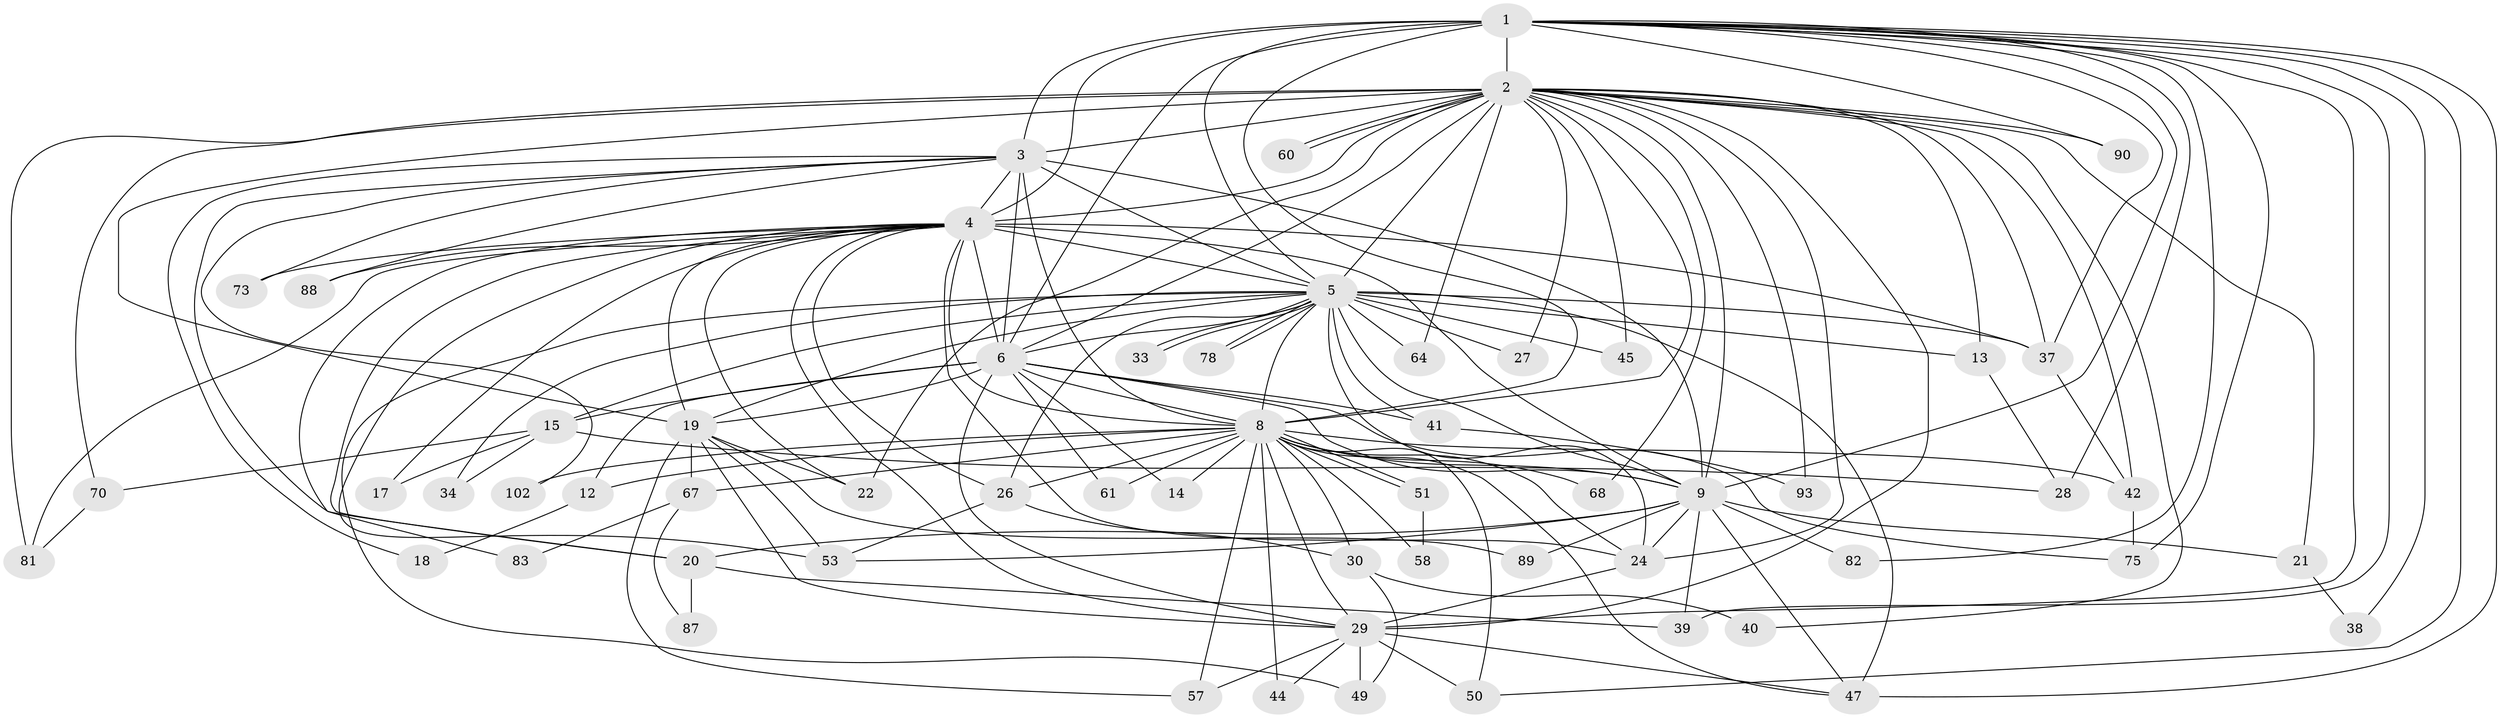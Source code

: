 // original degree distribution, {25: 0.008403361344537815, 26: 0.01680672268907563, 16: 0.008403361344537815, 30: 0.008403361344537815, 20: 0.008403361344537815, 19: 0.008403361344537815, 29: 0.008403361344537815, 18: 0.008403361344537815, 15: 0.008403361344537815, 2: 0.5210084033613446, 3: 0.226890756302521, 6: 0.025210084033613446, 4: 0.10084033613445378, 7: 0.008403361344537815, 5: 0.025210084033613446, 9: 0.008403361344537815}
// Generated by graph-tools (version 1.1) at 2025/17/03/04/25 18:17:24]
// undirected, 59 vertices, 158 edges
graph export_dot {
graph [start="1"]
  node [color=gray90,style=filled];
  1;
  2 [super="+7"];
  3 [super="+11+69+23"];
  4 [super="+71+115+107+116+118+108+76+85+46+94+96+63+10+31"];
  5;
  6 [super="+92"];
  8 [super="+66"];
  9;
  12;
  13 [super="+32"];
  14;
  15 [super="+77"];
  17 [super="+56"];
  18;
  19 [super="+36+25"];
  20 [super="+74"];
  21;
  22 [super="+110"];
  24 [super="+54+43"];
  26;
  27;
  28;
  29 [super="+55+112+101+35+84"];
  30;
  33;
  34;
  37 [super="+79"];
  38;
  39 [super="+72"];
  40;
  41;
  42 [super="+117"];
  44;
  45;
  47 [super="+52+48"];
  49 [super="+113"];
  50;
  51;
  53 [super="+97"];
  57 [super="+62"];
  58;
  60;
  61;
  64;
  67;
  68;
  70 [super="+105"];
  73;
  75 [super="+99"];
  78;
  81;
  82;
  83;
  87;
  88;
  89;
  90;
  93;
  102;
  1 -- 2 [weight=2];
  1 -- 3 [weight=2];
  1 -- 4 [weight=6];
  1 -- 5;
  1 -- 6;
  1 -- 8;
  1 -- 9;
  1 -- 28;
  1 -- 29 [weight=2];
  1 -- 38;
  1 -- 39;
  1 -- 50;
  1 -- 75;
  1 -- 82;
  1 -- 90;
  1 -- 47;
  1 -- 37;
  2 -- 3 [weight=3];
  2 -- 4 [weight=6];
  2 -- 5 [weight=2];
  2 -- 6 [weight=3];
  2 -- 8 [weight=2];
  2 -- 9 [weight=2];
  2 -- 13;
  2 -- 19 [weight=2];
  2 -- 21;
  2 -- 27;
  2 -- 29 [weight=3];
  2 -- 42 [weight=2];
  2 -- 45;
  2 -- 60;
  2 -- 60;
  2 -- 64;
  2 -- 68;
  2 -- 81 [weight=2];
  2 -- 90;
  2 -- 93;
  2 -- 24 [weight=2];
  2 -- 22;
  2 -- 70;
  2 -- 37;
  2 -- 40;
  3 -- 4 [weight=2];
  3 -- 5 [weight=2];
  3 -- 6;
  3 -- 8;
  3 -- 9 [weight=2];
  3 -- 18;
  3 -- 20;
  3 -- 88;
  3 -- 102;
  3 -- 73;
  4 -- 5 [weight=4];
  4 -- 6 [weight=4];
  4 -- 8 [weight=4];
  4 -- 9 [weight=2];
  4 -- 17 [weight=3];
  4 -- 22;
  4 -- 73;
  4 -- 81;
  4 -- 26;
  4 -- 24 [weight=2];
  4 -- 88;
  4 -- 29;
  4 -- 20 [weight=2];
  4 -- 19;
  4 -- 37;
  4 -- 53;
  4 -- 83;
  5 -- 6;
  5 -- 8;
  5 -- 9;
  5 -- 13;
  5 -- 15;
  5 -- 26;
  5 -- 27;
  5 -- 33;
  5 -- 33;
  5 -- 34;
  5 -- 37;
  5 -- 41;
  5 -- 45;
  5 -- 47 [weight=2];
  5 -- 49;
  5 -- 64;
  5 -- 78;
  5 -- 78;
  5 -- 24;
  5 -- 19;
  6 -- 8;
  6 -- 9;
  6 -- 12;
  6 -- 14;
  6 -- 15;
  6 -- 41;
  6 -- 61;
  6 -- 75;
  6 -- 29;
  6 -- 19;
  8 -- 9;
  8 -- 12;
  8 -- 14;
  8 -- 26;
  8 -- 30;
  8 -- 42;
  8 -- 44;
  8 -- 47;
  8 -- 50;
  8 -- 51;
  8 -- 51;
  8 -- 57;
  8 -- 58;
  8 -- 61;
  8 -- 67;
  8 -- 68;
  8 -- 102;
  8 -- 24;
  8 -- 29;
  9 -- 20;
  9 -- 21;
  9 -- 53;
  9 -- 82;
  9 -- 89;
  9 -- 24;
  9 -- 39;
  9 -- 47;
  12 -- 18;
  13 -- 28;
  15 -- 28;
  15 -- 34;
  15 -- 70;
  15 -- 17;
  19 -- 22;
  19 -- 67;
  19 -- 89;
  19 -- 53;
  19 -- 29;
  19 -- 57;
  20 -- 39;
  20 -- 87;
  21 -- 38;
  24 -- 29;
  26 -- 30;
  26 -- 53;
  29 -- 50;
  29 -- 57;
  29 -- 44;
  29 -- 49;
  29 -- 47;
  30 -- 40;
  30 -- 49;
  37 -- 42;
  41 -- 93;
  42 -- 75;
  51 -- 58;
  67 -- 83;
  67 -- 87;
  70 -- 81;
}
